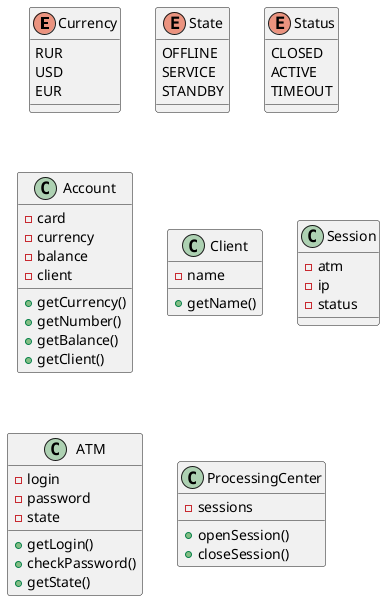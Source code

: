 @startuml

enum Currency {
    RUR
    USD
    EUR
}

enum State {
    OFFLINE
    SERVICE
    STANDBY
}

enum Status {
    CLOSED
    ACTIVE
    TIMEOUT
}

class Account {
    - card
    - currency
    - balance
    - client
    + getCurrency()
    + getNumber()
    + getBalance()
    + getClient()
}

class Client {
    - name
    + getName()
}

class Session {
    - atm
    - ip
    - status
}

class ATM {
    - login
    - password
    - state
    + getLogin()
    + checkPassword()
    + getState()
}

class ProcessingCenter {
    - sessions
    + openSession()
    + closeSession()
}

@enduml